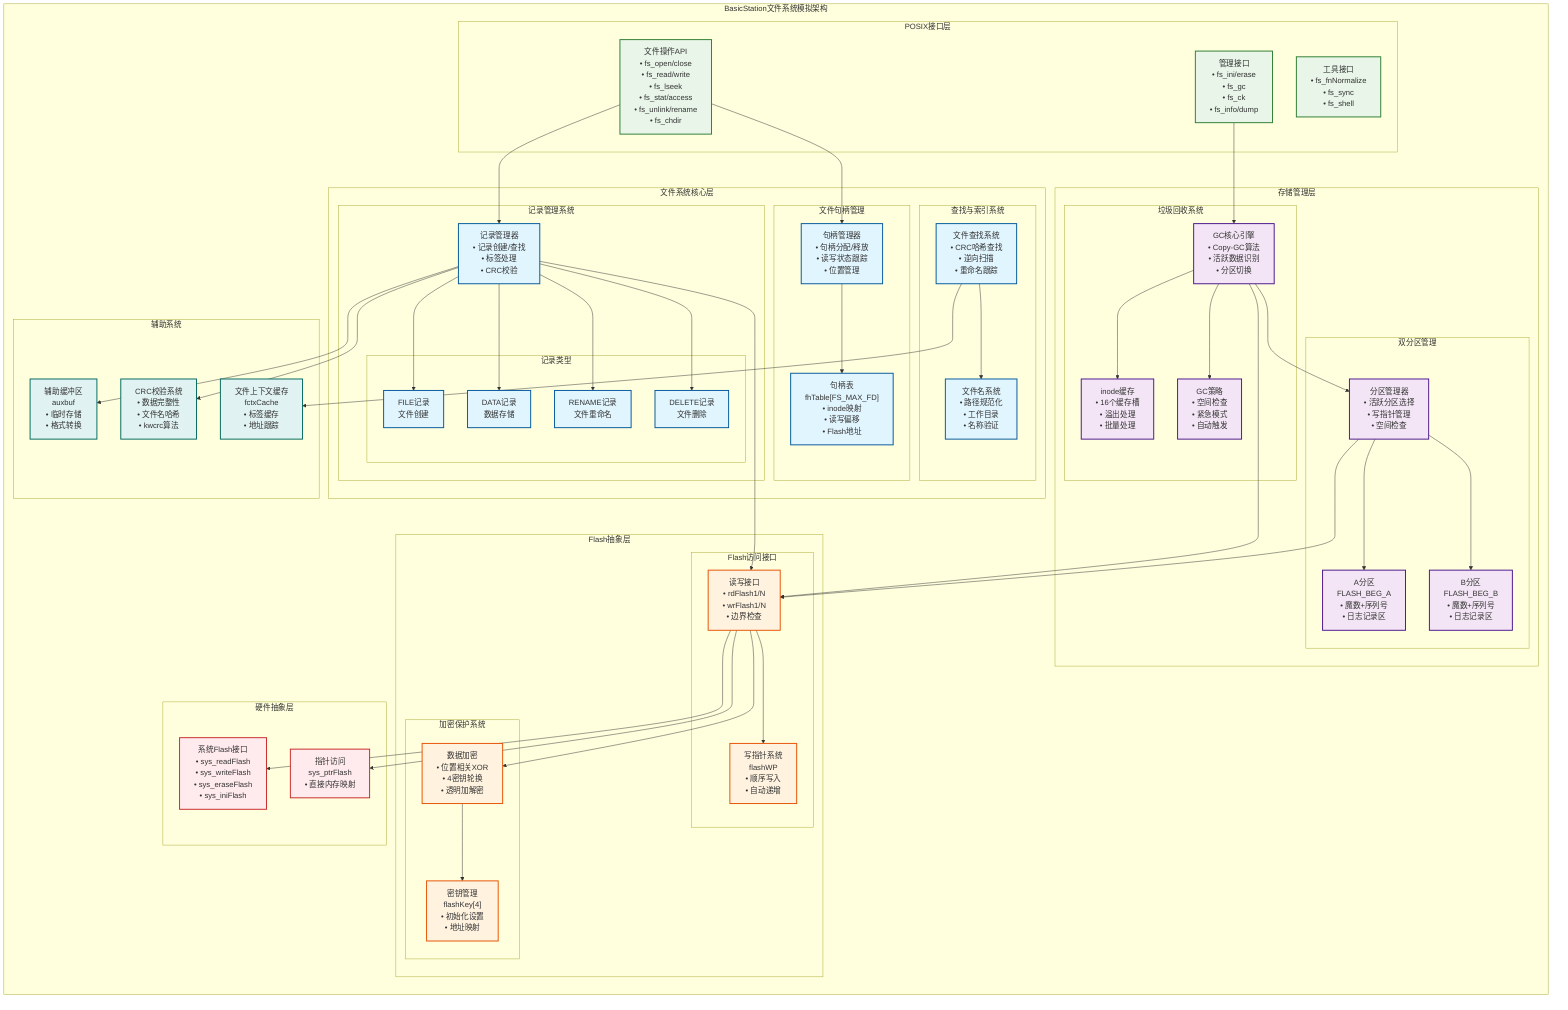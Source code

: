 graph TB
    subgraph "BasicStation文件系统模拟架构"
        direction TB
        
        subgraph "POSIX接口层"
            direction LR
            FS_API["文件操作API<br/>• fs_open/close<br/>• fs_read/write<br/>• fs_lseek<br/>• fs_stat/access<br/>• fs_unlink/rename<br/>• fs_chdir"]
            FS_UTIL["工具接口<br/>• fs_fnNormalize<br/>• fs_sync<br/>• fs_shell"]
            FS_MGMT["管理接口<br/>• fs_ini/erase<br/>• fs_gc<br/>• fs_ck<br/>• fs_info/dump"]
        end
        
        subgraph "文件系统核心层"
            direction TB
            
            subgraph "记录管理系统"
                RECORD_MGR["记录管理器<br/>• 记录创建/查找<br/>• 标签处理<br/>• CRC校验"]
                
                subgraph "记录类型"
                    FILE_REC["FILE记录<br/>文件创建"]
                    DATA_REC["DATA记录<br/>数据存储"]
                    RENAME_REC["RENAME记录<br/>文件重命名"]
                    DELETE_REC["DELETE记录<br/>文件删除"]
                end
            end
            
            subgraph "文件句柄管理"
                FH_MGR["句柄管理器<br/>• 句柄分配/释放<br/>• 读写状态跟踪<br/>• 位置管理"]
                FH_TABLE["句柄表<br/>fhTable[FS_MAX_FD]<br/>• inode映射<br/>• 读写偏移<br/>• Flash地址"]
            end
            
            subgraph "查找与索引系统"
                FIND_SYS["文件查找系统<br/>• CRC哈希查找<br/>• 逆向扫描<br/>• 重命名跟踪"]
                NAME_SYS["文件名系统<br/>• 路径规范化<br/>• 工作目录<br/>• 名称验证"]
            end
        end
        
        subgraph "存储管理层"
            direction TB
            
            subgraph "垃圾回收系统"
                GC_CORE["GC核心引擎<br/>• Copy-GC算法<br/>• 活跃数据识别<br/>• 分区切换"]
                GC_CACHE["inode缓存<br/>• 16个缓存槽<br/>• 溢出处理<br/>• 批量处理"]
                GC_POLICY["GC策略<br/>• 空间检查<br/>• 紧急模式<br/>• 自动触发"]
            end
            
            subgraph "双分区管理"
                SECTION_A["A分区<br/>FLASH_BEG_A<br/>• 魔数+序列号<br/>• 日志记录区"]
                SECTION_B["B分区<br/>FLASH_BEG_B<br/>• 魔数+序列号<br/>• 日志记录区"]
                SECTION_MGR["分区管理器<br/>• 活跃分区选择<br/>• 写指针管理<br/>• 空间检查"]
            end
        end
        
        subgraph "Flash抽象层"
            direction TB
            
            subgraph "加密保护系统"
                ENCRYPT["数据加密<br/>• 位置相关XOR<br/>• 4密钥轮换<br/>• 透明加解密"]
                KEY_MGR["密钥管理<br/>flashKey[4]<br/>• 初始化设置<br/>• 地址映射"]
            end
            
            subgraph "Flash访问接口"
                FLASH_RW["读写接口<br/>• rdFlash1/N<br/>• wrFlash1/N<br/>• 边界检查"]
                FLASH_WP["写指针系统<br/>flashWP<br/>• 顺序写入<br/>• 自动递增"]
            end
        end
        
        subgraph "硬件抽象层"
            direction LR
            SYS_FLASH["系统Flash接口<br/>• sys_readFlash<br/>• sys_writeFlash<br/>• sys_eraseFlash<br/>• sys_iniFlash"]
            SYS_PTR["指针访问<br/>sys_ptrFlash<br/>• 直接内存映射"]
        end
        
        subgraph "辅助系统"
            direction LR
            AUX_BUF["辅助缓冲区<br/>auxbuf<br/>• 临时存储<br/>• 格式转换"]
            CRC_SYS["CRC校验系统<br/>• 数据完整性<br/>• 文件名哈希<br/>• kwcrc算法"]
            FCTX_CACHE["文件上下文缓存<br/>fctxCache<br/>• 标签缓存<br/>• 地址跟踪"]
        end
    end
    
    %% 连接关系
    FS_API --> RECORD_MGR
    FS_API --> FH_MGR
    FS_MGMT --> GC_CORE
    
    RECORD_MGR --> FILE_REC
    RECORD_MGR --> DATA_REC
    RECORD_MGR --> RENAME_REC
    RECORD_MGR --> DELETE_REC
    
    FH_MGR --> FH_TABLE
    FIND_SYS --> NAME_SYS
    
    GC_CORE --> GC_CACHE
    GC_CORE --> GC_POLICY
    GC_CORE --> SECTION_MGR
    
    SECTION_MGR --> SECTION_A
    SECTION_MGR --> SECTION_B
    
    ENCRYPT --> KEY_MGR
    FLASH_RW --> FLASH_WP
    FLASH_RW --> ENCRYPT
    
    RECORD_MGR --> FLASH_RW
    GC_CORE --> FLASH_RW
    SECTION_MGR --> FLASH_RW
    
    FLASH_RW --> SYS_FLASH
    FLASH_RW --> SYS_PTR
    
    RECORD_MGR --> AUX_BUF
    RECORD_MGR --> CRC_SYS
    FIND_SYS --> FCTX_CACHE
    
    %% 样式定义
    classDef apiStyle fill:#e8f5e8,stroke:#2e7d32,stroke-width:2px
    classDef coreStyle fill:#e1f5fe,stroke:#01579b,stroke-width:2px
    classDef storageStyle fill:#f3e5f5,stroke:#4a148c,stroke-width:2px
    classDef flashStyle fill:#fff3e0,stroke:#e65100,stroke-width:2px
    classDef sysStyle fill:#ffebee,stroke:#c62828,stroke-width:2px
    classDef auxStyle fill:#e0f2f1,stroke:#00695c,stroke-width:2px
    
    class FS_API,FS_UTIL,FS_MGMT apiStyle
    class RECORD_MGR,FH_MGR,FH_TABLE,FIND_SYS,NAME_SYS,FILE_REC,DATA_REC,RENAME_REC,DELETE_REC coreStyle
    class GC_CORE,GC_CACHE,GC_POLICY,SECTION_A,SECTION_B,SECTION_MGR storageStyle
    class ENCRYPT,KEY_MGR,FLASH_RW,FLASH_WP flashStyle
    class SYS_FLASH,SYS_PTR sysStyle
    class AUX_BUF,CRC_SYS,FCTX_CACHE auxStyle
